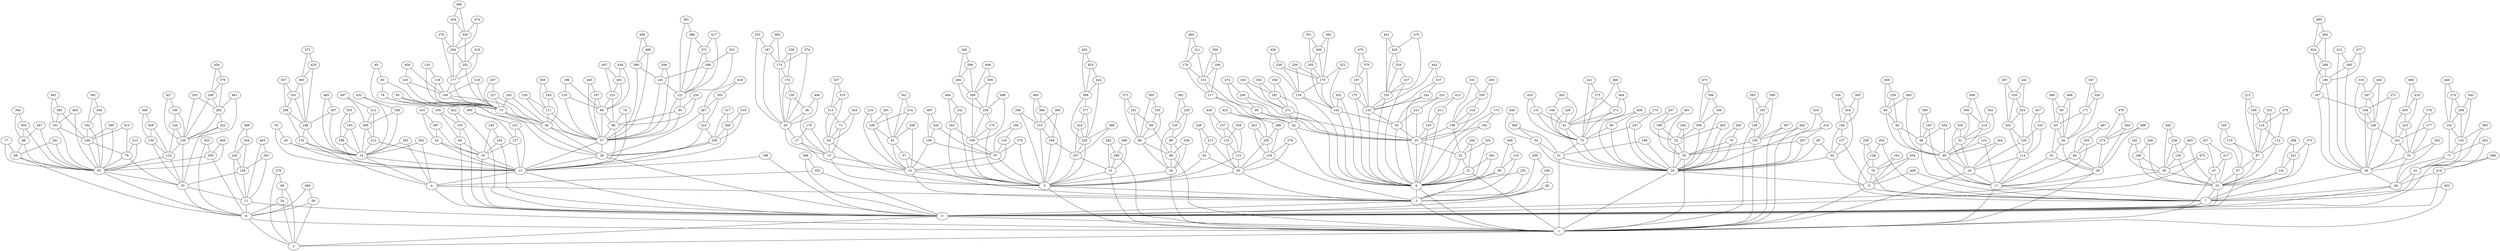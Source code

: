 graph G {
    "0";
    "1";
    "2";
    "3";
    "4";
    "5";
    "6";
    "7";
    "8";
    "9";
    "10";
    "11";
    "12";
    "13";
    "14";
    "15";
    "16";
    "17";
    "18";
    "19";
    "20";
    "21";
    "22";
    "23";
    "24";
    "25";
    "26";
    "27";
    "28";
    "29";
    "30";
    "31";
    "32";
    "33";
    "34";
    "35";
    "36";
    "37";
    "38";
    "39";
    "40";
    "41";
    "42";
    "43";
    "44";
    "45";
    "46";
    "47";
    "48";
    "49";
    "50";
    "51";
    "52";
    "53";
    "54";
    "55";
    "56";
    "57";
    "58";
    "59";
    "60";
    "61";
    "62";
    "63";
    "64";
    "65";
    "66";
    "67";
    "68";
    "69";
    "70";
    "71";
    "72";
    "73";
    "74";
    "75";
    "76";
    "77";
    "78";
    "79";
    "80";
    "81";
    "82";
    "83";
    "84";
    "85";
    "86";
    "87";
    "88";
    "89";
    "90";
    "91";
    "92";
    "93";
    "94";
    "95";
    "96";
    "97";
    "98";
    "99";
    "100";
    "101";
    "102";
    "103";
    "104";
    "105";
    "106";
    "107";
    "108";
    "109";
    "110";
    "111";
    "112";
    "113";
    "114";
    "115";
    "116";
    "117";
    "118";
    "119";
    "120";
    "121";
    "122";
    "123";
    "124";
    "125";
    "126";
    "127";
    "128";
    "129";
    "130";
    "131";
    "132";
    "133";
    "134";
    "135";
    "136";
    "137";
    "138";
    "139";
    "140";
    "141";
    "142";
    "143";
    "144";
    "145";
    "146";
    "147";
    "148";
    "149";
    "150";
    "151";
    "152";
    "153";
    "154";
    "155";
    "156";
    "157";
    "158";
    "159";
    "160";
    "161";
    "162";
    "163";
    "164";
    "165";
    "166";
    "167";
    "168";
    "169";
    "170";
    "171";
    "172";
    "173";
    "174";
    "175";
    "176";
    "177";
    "178";
    "179";
    "180";
    "181";
    "182";
    "183";
    "184";
    "185";
    "186";
    "187";
    "188";
    "189";
    "190";
    "191";
    "192";
    "193";
    "194";
    "195";
    "196";
    "197";
    "198";
    "199";
    "200";
    "201";
    "202";
    "203";
    "204";
    "205";
    "206";
    "207";
    "208";
    "209";
    "210";
    "211";
    "212";
    "213";
    "214";
    "215";
    "216";
    "217";
    "218";
    "219";
    "220";
    "221";
    "222";
    "223";
    "224";
    "225";
    "226";
    "227";
    "228";
    "229";
    "230";
    "231";
    "232";
    "233";
    "234";
    "235";
    "236";
    "237";
    "238";
    "239";
    "240";
    "241";
    "242";
    "243";
    "244";
    "245";
    "246";
    "247";
    "248";
    "249";
    "250";
    "251";
    "252";
    "253";
    "254";
    "255";
    "256";
    "257";
    "258";
    "259";
    "260";
    "261";
    "262";
    "263";
    "264";
    "265";
    "266";
    "267";
    "268";
    "269";
    "270";
    "271";
    "272";
    "273";
    "274";
    "275";
    "276";
    "277";
    "278";
    "279";
    "280";
    "281";
    "282";
    "283";
    "284";
    "285";
    "286";
    "287";
    "288";
    "289";
    "290";
    "291";
    "292";
    "293";
    "294";
    "295";
    "296";
    "297";
    "298";
    "299";
    "300";
    "301";
    "302";
    "303";
    "304";
    "305";
    "306";
    "307";
    "308";
    "309";
    "310";
    "311";
    "312";
    "313";
    "314";
    "315";
    "316";
    "317";
    "318";
    "319";
    "320";
    "321";
    "322";
    "323";
    "324";
    "325";
    "326";
    "327";
    "328";
    "329";
    "330";
    "331";
    "332";
    "333";
    "334";
    "335";
    "336";
    "337";
    "338";
    "339";
    "340";
    "341";
    "342";
    "343";
    "344";
    "345";
    "346";
    "347";
    "348";
    "349";
    "350";
    "351";
    "352";
    "353";
    "354";
    "355";
    "356";
    "357";
    "358";
    "359";
    "360";
    "361";
    "362";
    "363";
    "364";
    "365";
    "366";
    "367";
    "368";
    "369";
    "370";
    "371";
    "372";
    "373";
    "374";
    "375";
    "376";
    "377";
    "378";
    "379";
    "380";
    "381";
    "382";
    "383";
    "384";
    "385";
    "386";
    "387";
    "388";
    "389";
    "390";
    "391";
    "392";
    "393";
    "394";
    "395";
    "396";
    "397";
    "398";
    "399";
    "400";
    "401";
    "402";
    "403";
    "404";
    "405";
    "406";
    "407";
    "408";
    "409";
    "410";
    "411";
    "412";
    "413";
    "414";
    "415";
    "416";
    "417";
    "418";
    "419";
    "420";
    "421";
    "422";
    "423";
    "424";
    "425";
    "426";
    "427";
    "428";
    "429";
    "430";
    "431";
    "432";
    "433";
    "434";
    "435";
    "436";
    "437";
    "438";
    "439";
    "440";
    "441";
    "442";
    "443";
    "444";
    "445";
    "446";
    "447";
    "448";
    "449";
    "450";
    "451";
    "452";
    "453";
    "454";
    "455";
    "456";
    "457";
    "458";
    "459";
    "460";
    "461";
    "462";
    "463";
    "464";
    "465";
    "466";
    "467";
    "468";
    "469";
    "470";
    "471";
    "472";
    "473";
    "474";
    "475";
    "476";
    "477";
    "478";
    "479";
    "480";
    "481";
    "482";
    "483";
    "484";
    "485";
    "486";
    "487";
    "488";
    "489";
    "490";
    "491";
    "492";
    "493";
    "494";
    "495";
    "496";
    "497";
    "498";
    "499";
    "0" -- "1";
    "1" -- "2";
    "2" -- "0";
    "3" -- "1";
    "3" -- "0";
    "4" -- "3";
    "4" -- "0";
    "5" -- "3";
    "5" -- "1";
    "6" -- "1";
    "6" -- "3";
    "7" -- "0";
    "7" -- "1";
    "8" -- "2";
    "8" -- "1";
    "9" -- "7";
    "9" -- "1";
    "10" -- "5";
    "10" -- "3";
    "11" -- "1";
    "11" -- "8";
    "12" -- "4";
    "12" -- "0";
    "13" -- "10";
    "13" -- "5";
    "14" -- "4";
    "14" -- "12";
    "15" -- "5";
    "15" -- "1";
    "16" -- "1";
    "16" -- "5";
    "17" -- "1";
    "17" -- "7";
    "18" -- "17";
    "18" -- "1";
    "19" -- "12";
    "19" -- "0";
    "20" -- "9";
    "20" -- "1";
    "21" -- "6";
    "21" -- "1";
    "22" -- "21";
    "22" -- "6";
    "23" -- "7";
    "23" -- "0";
    "24" -- "8";
    "24" -- "2";
    "25" -- "22";
    "25" -- "6";
    "26" -- "0";
    "26" -- "7";
    "27" -- "10";
    "27" -- "13";
    "28" -- "12";
    "28" -- "0";
    "29" -- "1";
    "29" -- "17";
    "30" -- "13";
    "30" -- "27";
    "31" -- "1";
    "31" -- "20";
    "32" -- "17";
    "32" -- "29";
    "33" -- "11";
    "33" -- "8";
    "34" -- "32";
    "34" -- "29";
    "35" -- "20";
    "35" -- "1";
    "36" -- "26";
    "36" -- "7";
    "37" -- "12";
    "37" -- "28";
    "38" -- "30";
    "38" -- "13";
    "39" -- "23";
    "39" -- "0";
    "40" -- "37";
    "40" -- "28";
    "41" -- "7";
    "41" -- "26";
    "42" -- "6";
    "42" -- "25";
    "43" -- "34";
    "43" -- "32";
    "44" -- "19";
    "44" -- "12";
    "45" -- "14";
    "45" -- "12";
    "46" -- "18";
    "46" -- "17";
    "47" -- "23";
    "47" -- "0";
    "48" -- "46";
    "48" -- "17";
    "49" -- "1";
    "49" -- "16";
    "50" -- "5";
    "50" -- "3";
    "51" -- "18";
    "51" -- "46";
    "52" -- "20";
    "52" -- "35";
    "53" -- "20";
    "53" -- "9";
    "54" -- "31";
    "54" -- "20";
    "55" -- "45";
    "55" -- "12";
    "56" -- "48";
    "56" -- "46";
    "57" -- "3";
    "57" -- "10";
    "58" -- "8";
    "58" -- "2";
    "59" -- "24";
    "59" -- "2";
    "60" -- "43";
    "60" -- "34";
    "61" -- "57";
    "61" -- "10";
    "62" -- "33";
    "62" -- "8";
    "63" -- "50";
    "63" -- "5";
    "64" -- "13";
    "64" -- "5";
    "65" -- "56";
    "65" -- "46";
    "66" -- "12";
    "66" -- "37";
    "67" -- "0";
    "67" -- "23";
    "68" -- "66";
    "68" -- "37";
    "69" -- "8";
    "69" -- "62";
    "70" -- "35";
    "70" -- "20";
    "71" -- "41";
    "71" -- "26";
    "72" -- "64";
    "72" -- "13";
    "73" -- "28";
    "73" -- "40";
    "74" -- "12";
    "74" -- "66";
    "75" -- "20";
    "75" -- "31";
    "76" -- "7";
    "76" -- "9";
    "77" -- "69";
    "77" -- "62";
    "78" -- "73";
    "78" -- "40";
    "79" -- "33";
    "79" -- "62";
    "80" -- "53";
    "80" -- "20";
    "81" -- "75";
    "81" -- "20";
    "82" -- "0";
    "82" -- "3";
    "83" -- "78";
    "83" -- "73";
    "84" -- "17";
    "84" -- "29";
    "85" -- "83";
    "85" -- "73";
    "86" -- "49";
    "86" -- "16";
    "87" -- "67";
    "87" -- "23";
    "88" -- "69";
    "88" -- "62";
    "89" -- "49";
    "89" -- "16";
    "90" -- "20";
    "90" -- "75";
    "91" -- "36";
    "91" -- "26";
    "92" -- "25";
    "92" -- "6";
    "93" -- "28";
    "93" -- "73";
    "94" -- "0";
    "94" -- "19";
    "95" -- "37";
    "95" -- "66";
    "96" -- "3";
    "96" -- "6";
    "97" -- "5";
    "97" -- "10";
    "98" -- "42";
    "98" -- "25";
    "99" -- "49";
    "99" -- "86";
    "100" -- "40";
    "100" -- "73";
    "101" -- "36";
    "101" -- "91";
    "102" -- "92";
    "102" -- "6";
    "103" -- "100";
    "103" -- "73";
    "104" -- "19";
    "104" -- "0";
    "105" -- "35";
    "105" -- "1";
    "106" -- "10";
    "106" -- "97";
    "107" -- "5";
    "107" -- "15";
    "108" -- "39";
    "108" -- "23";
    "109" -- "97";
    "109" -- "5";
    "110" -- "67";
    "110" -- "87";
    "111" -- "40";
    "111" -- "37";
    "112" -- "87";
    "112" -- "23";
    "113" -- "5";
    "113" -- "50";
    "114" -- "18";
    "114" -- "17";
    "115" -- "50";
    "115" -- "113";
    "116" -- "112";
    "116" -- "87";
    "117" -- "42";
    "117" -- "98";
    "118" -- "100";
    "118" -- "73";
    "119" -- "96";
    "119" -- "3";
    "120" -- "118";
    "120" -- "73";
    "121" -- "95";
    "121" -- "37";
    "122" -- "33";
    "122" -- "62";
    "123" -- "17";
    "123" -- "46";
    "124" -- "3";
    "124" -- "50";
    "125" -- "68";
    "125" -- "37";
    "126" -- "39";
    "126" -- "23";
    "127" -- "19";
    "127" -- "12";
    "128" -- "76";
    "128" -- "7";
    "129" -- "18";
    "129" -- "114";
    "130" -- "33";
    "130" -- "122";
    "131" -- "75";
    "131" -- "81";
    "132" -- "14";
    "132" -- "4";
    "133" -- "92";
    "133" -- "6";
    "134" -- "102";
    "134" -- "6";
    "135" -- "89";
    "135" -- "16";
    "136" -- "122";
    "136" -- "33";
    "137" -- "113";
    "137" -- "115";
    "138" -- "105";
    "138" -- "1";
    "139" -- "38";
    "139" -- "30";
    "140" -- "104";
    "140" -- "19";
    "141" -- "7";
    "141" -- "23";
    "142" -- "71";
    "142" -- "41";
    "143" -- "97";
    "143" -- "10";
    "144" -- "122";
    "144" -- "136";
    "145" -- "37";
    "145" -- "121";
    "146" -- "79";
    "146" -- "62";
    "147" -- "37";
    "147" -- "68";
    "148" -- "81";
    "148" -- "75";
    "149" -- "36";
    "149" -- "101";
    "150" -- "6";
    "150" -- "25";
    "151" -- "117";
    "151" -- "42";
    "152" -- "71";
    "152" -- "142";
    "153" -- "68";
    "153" -- "66";
    "154" -- "33";
    "154" -- "11";
    "155" -- "94";
    "155" -- "0";
    "156" -- "25";
    "156" -- "22";
    "157" -- "53";
    "157" -- "9";
    "158" -- "149";
    "158" -- "36";
    "159" -- "56";
    "159" -- "65";
    "160" -- "155";
    "160" -- "94";
    "161" -- "9";
    "161" -- "76";
    "162" -- "6";
    "162" -- "25";
    "163" -- "109";
    "163" -- "5";
    "164" -- "18";
    "164" -- "46";
    "165" -- "138";
    "165" -- "105";
    "166" -- "31";
    "166" -- "20";
    "167" -- "158";
    "167" -- "36";
    "168" -- "3";
    "168" -- "82";
    "169" -- "87";
    "169" -- "116";
    "170" -- "134";
    "170" -- "102";
    "171" -- "43";
    "171" -- "34";
    "172" -- "30";
    "172" -- "139";
    "173" -- "162";
    "173" -- "6";
    "174" -- "172";
    "174" -- "30";
    "175" -- "133";
    "175" -- "6";
    "176" -- "109";
    "176" -- "5";
    "177" -- "100";
    "177" -- "73";
    "178" -- "117";
    "178" -- "151";
    "179" -- "27";
    "179" -- "13";
    "180" -- "143";
    "180" -- "97";
    "181" -- "86";
    "181" -- "99";
    "182" -- "39";
    "182" -- "108";
    "183" -- "48";
    "183" -- "17";
    "184" -- "53";
    "184" -- "157";
    "185" -- "110";
    "185" -- "67";
    "186" -- "14";
    "186" -- "12";
    "187" -- "174";
    "187" -- "30";
    "188" -- "151";
    "188" -- "117";
    "189" -- "61";
    "189" -- "10";
    "190" -- "167";
    "190" -- "36";
    "191" -- "146";
    "191" -- "62";
    "192" -- "146";
    "192" -- "62";
    "193" -- "186";
    "193" -- "14";
    "194" -- "107";
    "194" -- "5";
    "195" -- "136";
    "195" -- "144";
    "196" -- "125";
    "196" -- "68";
    "197" -- "175";
    "197" -- "133";
    "198" -- "35";
    "198" -- "52";
    "199" -- "12";
    "199" -- "0";
    "200" -- "12";
    "200" -- "28";
    "201" -- "129";
    "201" -- "114";
    "202" -- "177";
    "202" -- "73";
    "203" -- "17";
    "203" -- "84";
    "204" -- "184";
    "204" -- "53";
    "205" -- "51";
    "205" -- "18";
    "206" -- "188";
    "206" -- "151";
    "207" -- "20";
    "207" -- "35";
    "208" -- "152";
    "208" -- "142";
    "209" -- "61";
    "209" -- "10";
    "210" -- "194";
    "210" -- "5";
    "211" -- "50";
    "211" -- "63";
    "212" -- "14";
    "212" -- "12";
    "213" -- "79";
    "213" -- "62";
    "214" -- "46";
    "214" -- "51";
    "215" -- "169";
    "215" -- "87";
    "216" -- "156";
    "216" -- "25";
    "217" -- "47";
    "217" -- "23";
    "218" -- "100";
    "218" -- "73";
    "219" -- "189";
    "219" -- "10";
    "220" -- "107";
    "220" -- "5";
    "221" -- "92";
    "221" -- "25";
    "222" -- "136";
    "222" -- "33";
    "223" -- "91";
    "223" -- "101";
    "224" -- "220";
    "224" -- "107";
    "225" -- "28";
    "225" -- "200";
    "226" -- "75";
    "226" -- "81";
    "227" -- "40";
    "227" -- "73";
    "228" -- "39";
    "228" -- "126";
    "229" -- "89";
    "229" -- "135";
    "230" -- "124";
    "230" -- "50";
    "231" -- "221";
    "231" -- "92";
    "232" -- "163";
    "232" -- "5";
    "233" -- "114";
    "233" -- "129";
    "234" -- "95";
    "234" -- "66";
    "235" -- "133";
    "235" -- "6";
    "236" -- "111";
    "236" -- "37";
    "237" -- "235";
    "237" -- "6";
    "238" -- "172";
    "238" -- "174";
    "239" -- "170";
    "239" -- "134";
    "240" -- "98";
    "240" -- "25";
    "241" -- "141";
    "241" -- "23";
    "242" -- "133";
    "242" -- "6";
    "243" -- "154";
    "243" -- "11";
    "244" -- "35";
    "244" -- "52";
    "245" -- "111";
    "245" -- "40";
    "246" -- "108";
    "246" -- "23";
    "247" -- "75";
    "247" -- "20";
    "248" -- "132";
    "248" -- "14";
    "249" -- "211";
    "249" -- "63";
    "250" -- "128";
    "250" -- "76";
    "251" -- "127";
    "251" -- "12";
    "252" -- "6";
    "252" -- "3";
    "253" -- "187";
    "253" -- "30";
    "254" -- "237";
    "254" -- "235";
    "255" -- "86";
    "255" -- "99";
    "256" -- "134";
    "256" -- "170";
    "257" -- "198";
    "257" -- "52";
    "258" -- "22";
    "258" -- "21";
    "259" -- "176";
    "259" -- "109";
    "260" -- "259";
    "260" -- "109";
    "261" -- "62";
    "261" -- "69";
    "262" -- "230";
    "262" -- "124";
    "263" -- "128";
    "263" -- "7";
    "264" -- "202";
    "264" -- "177";
    "265" -- "170";
    "265" -- "102";
    "266" -- "200";
    "266" -- "12";
    "267" -- "158";
    "267" -- "149";
    "268" -- "167";
    "268" -- "190";
    "269" -- "265";
    "269" -- "170";
    "270" -- "247";
    "270" -- "20";
    "271" -- "6";
    "271" -- "42";
    "272" -- "75";
    "272" -- "81";
    "273" -- "84";
    "273" -- "29";
    "274" -- "208";
    "274" -- "152";
    "275" -- "272";
    "275" -- "75";
    "276" -- "124";
    "276" -- "50";
    "277" -- "101";
    "277" -- "91";
    "278" -- "59";
    "278" -- "2";
    "279" -- "177";
    "279" -- "264";
    "280" -- "15";
    "280" -- "1";
    "281" -- "271";
    "281" -- "42";
    "282" -- "15";
    "282" -- "280";
    "283" -- "4";
    "283" -- "14";
    "284" -- "260";
    "284" -- "259";
    "285" -- "20";
    "285" -- "70";
    "286" -- "230";
    "286" -- "124";
    "287" -- "225";
    "287" -- "28";
    "288" -- "241";
    "288" -- "141";
    "289" -- "280";
    "289" -- "15";
    "290" -- "145";
    "290" -- "37";
    "291" -- "189";
    "291" -- "61";
    "292" -- "222";
    "292" -- "136";
    "293" -- "165";
    "293" -- "138";
    "294" -- "145";
    "294" -- "37";
    "295" -- "190";
    "295" -- "36";
    "296" -- "284";
    "296" -- "260";
    "297" -- "227";
    "297" -- "73";
    "298" -- "248";
    "298" -- "132";
    "299" -- "52";
    "299" -- "20";
    "300" -- "212";
    "300" -- "14";
    "301" -- "154";
    "301" -- "11";
    "302" -- "91";
    "302" -- "36";
    "303" -- "292";
    "303" -- "136";
    "304" -- "88";
    "304" -- "62";
    "305" -- "86";
    "305" -- "255";
    "306" -- "214";
    "306" -- "51";
    "307" -- "248";
    "307" -- "14";
    "308" -- "210";
    "308" -- "5";
    "309" -- "260";
    "309" -- "259";
    "310" -- "207";
    "310" -- "20";
    "311" -- "178";
    "311" -- "151";
    "312" -- "212";
    "312" -- "300";
    "313" -- "64";
    "313" -- "72";
    "314" -- "189";
    "314" -- "61";
    "315" -- "313";
    "315" -- "64";
    "316" -- "267";
    "316" -- "149";
    "317" -- "200";
    "317" -- "266";
    "318" -- "202";
    "318" -- "177";
    "319" -- "266";
    "319" -- "200";
    "320" -- "271";
    "320" -- "281";
    "321" -- "87";
    "321" -- "116";
    "322" -- "170";
    "322" -- "102";
    "323" -- "201";
    "323" -- "129";
    "324" -- "268";
    "324" -- "190";
    "325" -- "22";
    "325" -- "6";
    "326" -- "171";
    "326" -- "34";
    "327" -- "313";
    "327" -- "315";
    "328" -- "201";
    "328" -- "323";
    "329" -- "264";
    "329" -- "202";
    "330" -- "216";
    "330" -- "156";
    "331" -- "248";
    "331" -- "298";
    "332" -- "281";
    "332" -- "271";
    "333" -- "330";
    "333" -- "156";
    "334" -- "76";
    "334" -- "9";
    "335" -- "193";
    "335" -- "186";
    "336" -- "204";
    "336" -- "184";
    "337" -- "242";
    "337" -- "133";
    "338" -- "49";
    "338" -- "16";
    "339" -- "115";
    "339" -- "113";
    "340" -- "292";
    "340" -- "136";
    "341" -- "314";
    "341" -- "61";
    "342" -- "214";
    "342" -- "51";
    "343" -- "72";
    "343" -- "64";
    "344" -- "243";
    "344" -- "154";
    "345" -- "40";
    "345" -- "73";
    "346" -- "299";
    "346" -- "20";
    "347" -- "326";
    "347" -- "171";
    "348" -- "145";
    "348" -- "121";
    "349" -- "284";
    "349" -- "296";
    "350" -- "62";
    "350" -- "8";
    "351" -- "269";
    "351" -- "265";
    "352" -- "4";
    "352" -- "0";
    "353" -- "350";
    "353" -- "8";
    "354" -- "192";
    "354" -- "62";
    "355" -- "287";
    "355" -- "225";
    "356" -- "14";
    "356" -- "300";
    "357" -- "331";
    "357" -- "298";
    "358" -- "271";
    "358" -- "281";
    "359" -- "245";
    "359" -- "111";
    "360" -- "273";
    "360" -- "29";
    "361" -- "21";
    "361" -- "6";
    "362" -- "4";
    "362" -- "14";
    "363" -- "331";
    "363" -- "248";
    "364" -- "88";
    "364" -- "304";
    "365" -- "187";
    "365" -- "174";
    "366" -- "43";
    "366" -- "60";
    "367" -- "105";
    "367" -- "1";
    "368" -- "352";
    "368" -- "0";
    "369" -- "54";
    "369" -- "31";
    "370" -- "197";
    "370" -- "133";
    "371" -- "121";
    "371" -- "348";
    "372" -- "158";
    "372" -- "36";
    "373" -- "86";
    "373" -- "181";
    "374" -- "30";
    "374" -- "174";
    "375" -- "241";
    "375" -- "23";
    "376" -- "97";
    "376" -- "5";
    "377" -- "224";
    "377" -- "220";
    "378" -- "277";
    "378" -- "91";
    "379" -- "340";
    "379" -- "292";
    "380" -- "204";
    "380" -- "184";
    "381" -- "354";
    "381" -- "192";
    "382" -- "269";
    "382" -- "170";
    "383" -- "191";
    "383" -- "146";
    "384" -- "210";
    "384" -- "5";
    "385" -- "41";
    "385" -- "142";
    "386" -- "121";
    "386" -- "371";
    "387" -- "201";
    "387" -- "328";
    "388" -- "220";
    "388" -- "107";
    "389" -- "344";
    "389" -- "243";
    "390" -- "62";
    "390" -- "146";
    "391" -- "121";
    "391" -- "386";
    "392" -- "229";
    "392" -- "135";
    "393" -- "81";
    "393" -- "148";
    "394" -- "346";
    "394" -- "299";
    "395" -- "210";
    "395" -- "194";
    "396" -- "220";
    "396" -- "377";
    "397" -- "19";
    "397" -- "44";
    "398" -- "165";
    "398" -- "105";
    "399" -- "48";
    "399" -- "183";
    "400" -- "7";
    "400" -- "9";
    "401" -- "68";
    "401" -- "153";
    "402" -- "7";
    "402" -- "1";
    "403" -- "52";
    "403" -- "20";
    "404" -- "272";
    "404" -- "81";
    "405" -- "223";
    "405" -- "101";
    "406" -- "30";
    "406" -- "38";
    "407" -- "153";
    "407" -- "401";
    "408" -- "306";
    "408" -- "214";
    "409" -- "260";
    "409" -- "309";
    "410" -- "397";
    "410" -- "44";
    "411" -- "150";
    "411" -- "6";
    "412" -- "295";
    "412" -- "36";
    "413" -- "150";
    "413" -- "411";
    "414" -- "26";
    "414" -- "0";
    "415" -- "146";
    "415" -- "79";
    "416" -- "310";
    "416" -- "20";
    "417" -- "371";
    "417" -- "121";
    "418" -- "355";
    "418" -- "287";
    "419" -- "223";
    "419" -- "405";
    "420" -- "106";
    "420" -- "97";
    "421" -- "275";
    "421" -- "75";
    "422" -- "155";
    "422" -- "0";
    "423" -- "230";
    "423" -- "286";
    "424" -- "396";
    "424" -- "220";
    "425" -- "363";
    "425" -- "248";
    "426" -- "130";
    "426" -- "122";
    "427" -- "195";
    "427" -- "136";
    "428" -- "254";
    "428" -- "235";
    "429" -- "134";
    "429" -- "239";
    "430" -- "267";
    "430" -- "149";
    "431" -- "348";
    "431" -- "121";
    "432" -- "356";
    "432" -- "14";
    "433" -- "131";
    "433" -- "75";
    "434" -- "329";
    "434" -- "264";
    "435" -- "330";
    "435" -- "156";
    "436" -- "90";
    "436" -- "20";
    "437" -- "217";
    "437" -- "47";
    "438" -- "68";
    "438" -- "401";
    "439" -- "168";
    "439" -- "3";
    "440" -- "369";
    "440" -- "54";
    "441" -- "323";
    "441" -- "328";
    "442" -- "337";
    "442" -- "133";
    "443" -- "208";
    "443" -- "142";
    "444" -- "274";
    "444" -- "152";
    "445" -- "147";
    "445" -- "37";
    "446" -- "115";
    "446" -- "137";
    "447" -- "88";
    "447" -- "62";
    "448" -- "96";
    "448" -- "119";
    "449" -- "350";
    "449" -- "62";
    "450" -- "324";
    "450" -- "268";
    "451" -- "235";
    "451" -- "428";
    "452" -- "6";
    "452" -- "102";
    "453" -- "424";
    "453" -- "396";
    "454" -- "46";
    "454" -- "48";
    "455" -- "396";
    "455" -- "453";
    "456" -- "340";
    "456" -- "379";
    "457" -- "233";
    "457" -- "114";
    "458" -- "103";
    "458" -- "100";
    "459" -- "159";
    "459" -- "65";
    "460" -- "46";
    "460" -- "65";
    "461" -- "136";
    "461" -- "292";
    "462" -- "41";
    "462" -- "71";
    "463" -- "126";
    "463" -- "23";
    "464" -- "232";
    "464" -- "163";
    "465" -- "191";
    "465" -- "62";
    "466" -- "60";
    "466" -- "34";
    "467" -- "203";
    "467" -- "84";
    "468" -- "404";
    "468" -- "81";
    "469" -- "405";
    "469" -- "419";
    "470" -- "39";
    "470" -- "0";
    "471" -- "425";
    "471" -- "363";
    "472" -- "240";
    "472" -- "25";
    "473" -- "394";
    "473" -- "299";
    "474" -- "329";
    "474" -- "264";
    "475" -- "235";
    "475" -- "428";
    "476" -- "360";
    "476" -- "273";
    "477" -- "295";
    "477" -- "190";
    "478" -- "116";
    "478" -- "112";
    "479" -- "370";
    "479" -- "197";
    "480" -- "426";
    "480" -- "130";
    "481" -- "198";
    "481" -- "35";
    "482" -- "105";
    "482" -- "1";
    "483" -- "384";
    "483" -- "210";
    "484" -- "178";
    "484" -- "311";
    "485" -- "307";
    "485" -- "14";
    "486" -- "414";
    "486" -- "0";
    "487" -- "420";
    "487" -- "106";
    "488" -- "273";
    "488" -- "29";
    "489" -- "37";
    "489" -- "290";
    "490" -- "251";
    "490" -- "127";
    "491" -- "383";
    "491" -- "191";
    "492" -- "228";
    "492" -- "39";
    "493" -- "301";
    "493" -- "11";
    "494" -- "489";
    "494" -- "290";
    "495" -- "450";
    "495" -- "324";
    "496" -- "329";
    "496" -- "434";
    "497" -- "312";
    "497" -- "300";
    "498" -- "109";
    "498" -- "259";
    "499" -- "58";
    "499" -- "8";
}